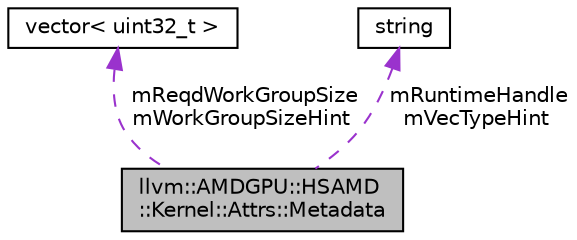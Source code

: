 digraph "llvm::AMDGPU::HSAMD::Kernel::Attrs::Metadata"
{
 // LATEX_PDF_SIZE
  bgcolor="transparent";
  edge [fontname="Helvetica",fontsize="10",labelfontname="Helvetica",labelfontsize="10"];
  node [fontname="Helvetica",fontsize="10",shape="box"];
  Node1 [label="llvm::AMDGPU::HSAMD\l::Kernel::Attrs::Metadata",height=0.2,width=0.4,color="black", fillcolor="grey75", style="filled", fontcolor="black",tooltip="In-memory representation of kernel attributes metadata."];
  Node2 -> Node1 [dir="back",color="darkorchid3",fontsize="10",style="dashed",label=" mReqdWorkGroupSize\nmWorkGroupSizeHint" ,fontname="Helvetica"];
  Node2 [label="vector\< uint32_t \>",height=0.2,width=0.4,color="black",tooltip=" "];
  Node3 -> Node1 [dir="back",color="darkorchid3",fontsize="10",style="dashed",label=" mRuntimeHandle\nmVecTypeHint" ,fontname="Helvetica"];
  Node3 [label="string",height=0.2,width=0.4,color="black",tooltip=" "];
}
